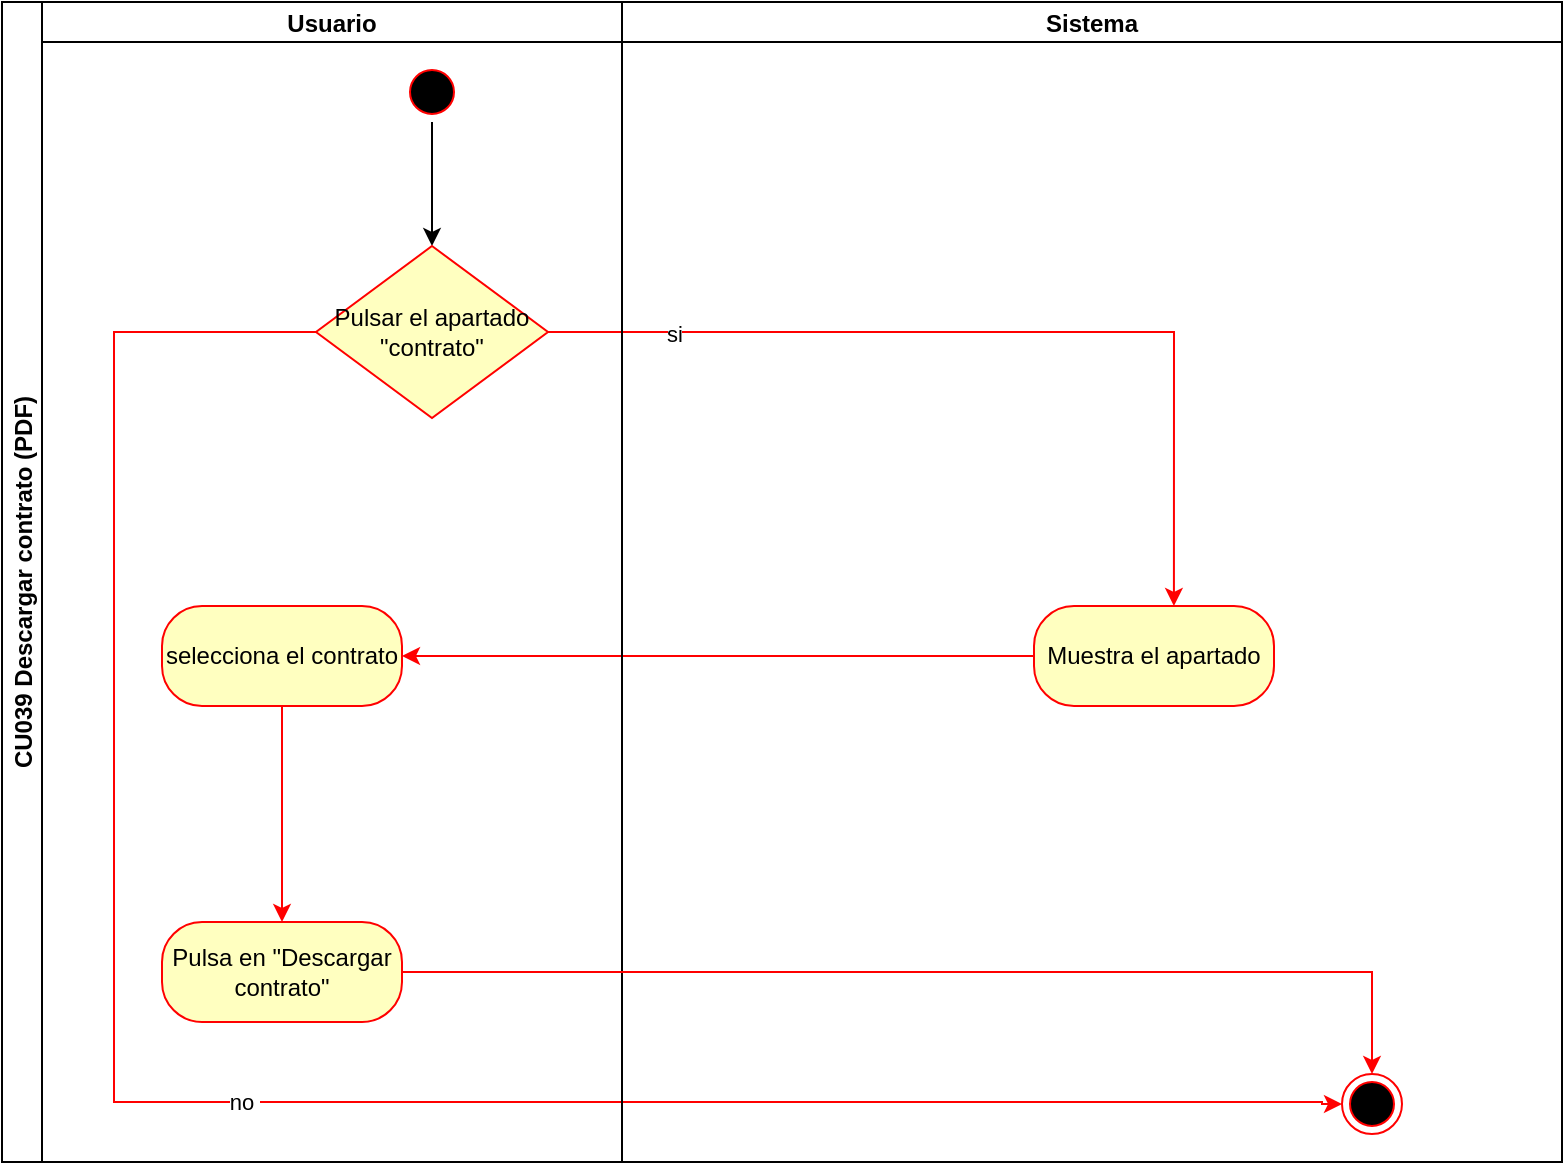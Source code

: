 <mxfile version="27.1.6">
  <diagram name="Página-1" id="IpmAKofrDw2QBqaIdOL2">
    <mxGraphModel grid="1" page="1" gridSize="10" guides="1" tooltips="1" connect="1" arrows="1" fold="1" pageScale="1" pageWidth="827" pageHeight="1169" math="0" shadow="0">
      <root>
        <mxCell id="0" />
        <mxCell id="1" parent="0" />
        <mxCell id="emeNvtZWzEPwYmurZ9CY-1" value="CU039 Descargar contrato (PDF)" style="swimlane;childLayout=stackLayout;resizeParent=1;resizeParentMax=0;startSize=20;horizontal=0;horizontalStack=1;" vertex="1" parent="1">
          <mxGeometry x="-160" y="-1050" width="780" height="580" as="geometry">
            <mxRectangle x="200" y="80" width="40" height="50" as="alternateBounds" />
          </mxGeometry>
        </mxCell>
        <mxCell id="emeNvtZWzEPwYmurZ9CY-4" value="Usuario" style="swimlane;startSize=20;" vertex="1" parent="emeNvtZWzEPwYmurZ9CY-1">
          <mxGeometry x="20" width="290" height="580" as="geometry" />
        </mxCell>
        <mxCell id="MkEyBu7R_c_1ipwITK1c-4" style="edgeStyle=orthogonalEdgeStyle;rounded=0;orthogonalLoop=1;jettySize=auto;html=1;entryX=0.5;entryY=0;entryDx=0;entryDy=0;" edge="1" parent="emeNvtZWzEPwYmurZ9CY-4" source="emeNvtZWzEPwYmurZ9CY-5" target="MkEyBu7R_c_1ipwITK1c-3">
          <mxGeometry relative="1" as="geometry" />
        </mxCell>
        <mxCell id="emeNvtZWzEPwYmurZ9CY-5" value="" style="ellipse;html=1;shape=startState;fillColor=#000000;strokeColor=#ff0000;fillStyle=auto;" vertex="1" parent="emeNvtZWzEPwYmurZ9CY-4">
          <mxGeometry x="180" y="30" width="30" height="30" as="geometry" />
        </mxCell>
        <mxCell id="MkEyBu7R_c_1ipwITK1c-7" style="edgeStyle=orthogonalEdgeStyle;rounded=0;orthogonalLoop=1;jettySize=auto;html=1;strokeColor=light-dark(#ff0000, #ededed);" edge="1" parent="emeNvtZWzEPwYmurZ9CY-4" source="emeNvtZWzEPwYmurZ9CY-27" target="emeNvtZWzEPwYmurZ9CY-78">
          <mxGeometry relative="1" as="geometry" />
        </mxCell>
        <mxCell id="emeNvtZWzEPwYmurZ9CY-27" value="selecciona el contrato" style="rounded=1;whiteSpace=wrap;html=1;arcSize=40;fontColor=#000000;fillColor=#ffffc0;strokeColor=#ff0000;" vertex="1" parent="emeNvtZWzEPwYmurZ9CY-4">
          <mxGeometry x="60" y="302" width="120" height="50" as="geometry" />
        </mxCell>
        <mxCell id="MkEyBu7R_c_1ipwITK1c-3" value="Pulsar el apartado &quot;contrato&quot;" style="rhombus;whiteSpace=wrap;html=1;fontColor=#000000;fillColor=#ffffc0;strokeColor=#ff0000;" vertex="1" parent="emeNvtZWzEPwYmurZ9CY-4">
          <mxGeometry x="137" y="122" width="116" height="86" as="geometry" />
        </mxCell>
        <mxCell id="emeNvtZWzEPwYmurZ9CY-78" value="Pulsa en &quot;Descargar contrato&quot;" style="rounded=1;whiteSpace=wrap;html=1;arcSize=40;fontColor=#000000;fillColor=#ffffc0;strokeColor=#ff0000;" vertex="1" parent="emeNvtZWzEPwYmurZ9CY-4">
          <mxGeometry x="60" y="460" width="120" height="50" as="geometry" />
        </mxCell>
        <mxCell id="MkEyBu7R_c_1ipwITK1c-2" style="edgeStyle=orthogonalEdgeStyle;rounded=0;orthogonalLoop=1;jettySize=auto;html=1;entryX=1;entryY=0.5;entryDx=0;entryDy=0;exitX=0;exitY=0.5;exitDx=0;exitDy=0;strokeColor=light-dark(#FF0000,#EDEDED);" edge="1" parent="emeNvtZWzEPwYmurZ9CY-1" source="emeNvtZWzEPwYmurZ9CY-35" target="emeNvtZWzEPwYmurZ9CY-27">
          <mxGeometry relative="1" as="geometry">
            <Array as="points">
              <mxPoint x="506" y="327" />
              <mxPoint x="506" y="327" />
            </Array>
          </mxGeometry>
        </mxCell>
        <mxCell id="emeNvtZWzEPwYmurZ9CY-83" style="edgeStyle=orthogonalEdgeStyle;rounded=0;orthogonalLoop=1;jettySize=auto;html=1;exitX=1;exitY=0.5;exitDx=0;exitDy=0;strokeColor=light-dark(#ff0000, #ededed);entryX=0.583;entryY=0;entryDx=0;entryDy=0;entryPerimeter=0;" edge="1" parent="emeNvtZWzEPwYmurZ9CY-1" source="MkEyBu7R_c_1ipwITK1c-3" target="emeNvtZWzEPwYmurZ9CY-35">
          <mxGeometry relative="1" as="geometry">
            <mxPoint x="392" y="220" as="sourcePoint" />
          </mxGeometry>
        </mxCell>
        <mxCell id="emeNvtZWzEPwYmurZ9CY-85" value="si" style="edgeLabel;html=1;align=center;verticalAlign=middle;resizable=0;points=[];" vertex="1" connectable="0" parent="emeNvtZWzEPwYmurZ9CY-83">
          <mxGeometry x="-0.72" y="-1" relative="1" as="geometry">
            <mxPoint as="offset" />
          </mxGeometry>
        </mxCell>
        <mxCell id="MkEyBu7R_c_1ipwITK1c-5" value="no&amp;nbsp;" style="edgeStyle=orthogonalEdgeStyle;rounded=0;orthogonalLoop=1;jettySize=auto;html=1;entryX=0;entryY=0.5;entryDx=0;entryDy=0;fillColor=#FF0000;strokeColor=light-dark(#ff0000, #ededed);" edge="1" parent="emeNvtZWzEPwYmurZ9CY-1" source="MkEyBu7R_c_1ipwITK1c-3" target="emeNvtZWzEPwYmurZ9CY-17">
          <mxGeometry relative="1" as="geometry">
            <mxPoint x="790" y="890" as="targetPoint" />
            <Array as="points">
              <mxPoint x="56" y="165" />
              <mxPoint x="56" y="550" />
              <mxPoint x="660" y="550" />
            </Array>
          </mxGeometry>
        </mxCell>
        <mxCell id="emeNvtZWzEPwYmurZ9CY-8" value="Sistema" style="swimlane;startSize=20;" vertex="1" parent="emeNvtZWzEPwYmurZ9CY-1">
          <mxGeometry x="310" width="470" height="580" as="geometry" />
        </mxCell>
        <mxCell id="emeNvtZWzEPwYmurZ9CY-17" value="" style="ellipse;html=1;shape=endState;fillColor=#000000;strokeColor=#ff0000;" vertex="1" parent="emeNvtZWzEPwYmurZ9CY-8">
          <mxGeometry x="360" y="536" width="30" height="30" as="geometry" />
        </mxCell>
        <mxCell id="emeNvtZWzEPwYmurZ9CY-25" style="edgeStyle=orthogonalEdgeStyle;rounded=0;orthogonalLoop=1;jettySize=auto;html=1;exitX=0.5;exitY=1;exitDx=0;exitDy=0;" edge="1" parent="emeNvtZWzEPwYmurZ9CY-8">
          <mxGeometry relative="1" as="geometry">
            <mxPoint x="86" y="360" as="sourcePoint" />
            <mxPoint x="86" y="360" as="targetPoint" />
          </mxGeometry>
        </mxCell>
        <mxCell id="emeNvtZWzEPwYmurZ9CY-35" value="Muestra el apartado" style="rounded=1;whiteSpace=wrap;html=1;arcSize=40;fontColor=#000000;fillColor=#ffffc0;strokeColor=#ff0000;" vertex="1" parent="emeNvtZWzEPwYmurZ9CY-8">
          <mxGeometry x="206" y="302" width="120" height="50" as="geometry" />
        </mxCell>
        <mxCell id="MkEyBu7R_c_1ipwITK1c-9" style="edgeStyle=orthogonalEdgeStyle;rounded=0;orthogonalLoop=1;jettySize=auto;html=1;entryX=0.5;entryY=0;entryDx=0;entryDy=0;fillColor=#FF0000;strokeColor=light-dark(#ff0000, #ededed);" edge="1" parent="emeNvtZWzEPwYmurZ9CY-1" source="emeNvtZWzEPwYmurZ9CY-78" target="emeNvtZWzEPwYmurZ9CY-17">
          <mxGeometry relative="1" as="geometry" />
        </mxCell>
      </root>
    </mxGraphModel>
  </diagram>
</mxfile>
